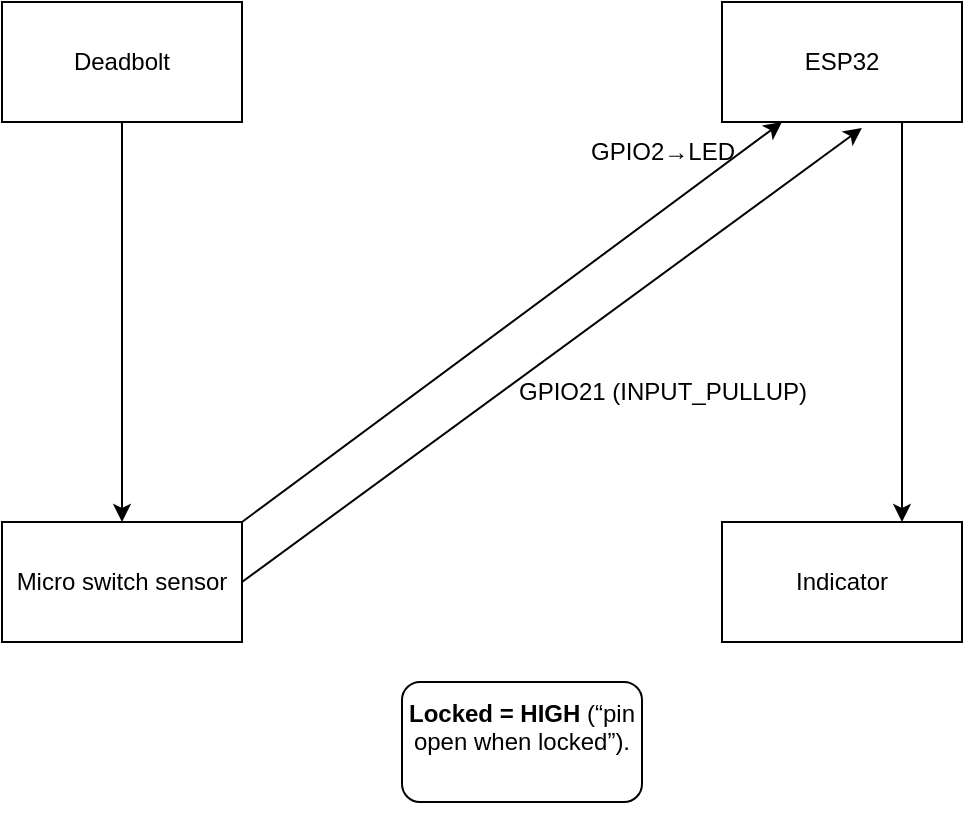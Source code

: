 <mxfile version="28.1.0">
  <diagram name="‫עמוד-1‬" id="IZYWArRHFjgR5t-6buuI">
    <mxGraphModel dx="1665" dy="777" grid="1" gridSize="10" guides="1" tooltips="1" connect="1" arrows="1" fold="1" page="1" pageScale="1" pageWidth="827" pageHeight="1169" math="0" shadow="0">
      <root>
        <mxCell id="0" />
        <mxCell id="1" parent="0" />
        <mxCell id="BVSIak_zL7ex7Kg4MeXP-1" value="Deadbolt" style="rounded=0;whiteSpace=wrap;html=1;" vertex="1" parent="1">
          <mxGeometry x="120" y="100" width="120" height="60" as="geometry" />
        </mxCell>
        <mxCell id="BVSIak_zL7ex7Kg4MeXP-2" value="Micro switch sensor" style="rounded=0;whiteSpace=wrap;html=1;" vertex="1" parent="1">
          <mxGeometry x="120" y="360" width="120" height="60" as="geometry" />
        </mxCell>
        <mxCell id="BVSIak_zL7ex7Kg4MeXP-3" value="ESP32" style="rounded=0;whiteSpace=wrap;html=1;" vertex="1" parent="1">
          <mxGeometry x="480" y="100" width="120" height="60" as="geometry" />
        </mxCell>
        <mxCell id="BVSIak_zL7ex7Kg4MeXP-4" value="Indicator" style="rounded=0;whiteSpace=wrap;html=1;" vertex="1" parent="1">
          <mxGeometry x="480" y="360" width="120" height="60" as="geometry" />
        </mxCell>
        <mxCell id="BVSIak_zL7ex7Kg4MeXP-5" value="" style="endArrow=classic;html=1;rounded=0;exitX=0.5;exitY=1;exitDx=0;exitDy=0;" edge="1" parent="1" source="BVSIak_zL7ex7Kg4MeXP-1" target="BVSIak_zL7ex7Kg4MeXP-2">
          <mxGeometry width="50" height="50" relative="1" as="geometry">
            <mxPoint x="390" y="330" as="sourcePoint" />
            <mxPoint x="440" y="280" as="targetPoint" />
          </mxGeometry>
        </mxCell>
        <mxCell id="BVSIak_zL7ex7Kg4MeXP-6" value="" style="endArrow=classic;html=1;rounded=0;entryX=0.25;entryY=1;entryDx=0;entryDy=0;exitX=1;exitY=0;exitDx=0;exitDy=0;" edge="1" parent="1" source="BVSIak_zL7ex7Kg4MeXP-2" target="BVSIak_zL7ex7Kg4MeXP-3">
          <mxGeometry width="50" height="50" relative="1" as="geometry">
            <mxPoint x="240" y="360" as="sourcePoint" />
            <mxPoint x="440" y="280" as="targetPoint" />
          </mxGeometry>
        </mxCell>
        <mxCell id="BVSIak_zL7ex7Kg4MeXP-9" value="GPIO2→LED" style="text;html=1;align=center;verticalAlign=middle;resizable=0;points=[];autosize=1;strokeColor=none;fillColor=none;" vertex="1" parent="1">
          <mxGeometry x="400" y="160" width="100" height="30" as="geometry" />
        </mxCell>
        <mxCell id="BVSIak_zL7ex7Kg4MeXP-11" value="" style="endArrow=classic;html=1;rounded=0;entryX=0.583;entryY=1.05;entryDx=0;entryDy=0;exitX=1;exitY=0.5;exitDx=0;exitDy=0;entryPerimeter=0;" edge="1" parent="1" source="BVSIak_zL7ex7Kg4MeXP-2" target="BVSIak_zL7ex7Kg4MeXP-3">
          <mxGeometry width="50" height="50" relative="1" as="geometry">
            <mxPoint x="240" y="400" as="sourcePoint" />
            <mxPoint x="510" y="200" as="targetPoint" />
          </mxGeometry>
        </mxCell>
        <mxCell id="BVSIak_zL7ex7Kg4MeXP-12" value="GPIO21 (INPUT_PULLUP)" style="text;html=1;align=center;verticalAlign=middle;resizable=0;points=[];autosize=1;strokeColor=none;fillColor=none;" vertex="1" parent="1">
          <mxGeometry x="365" y="280" width="170" height="30" as="geometry" />
        </mxCell>
        <mxCell id="BVSIak_zL7ex7Kg4MeXP-13" value="" style="endArrow=classic;html=1;rounded=0;entryX=0.75;entryY=0;entryDx=0;entryDy=0;exitX=0.75;exitY=1;exitDx=0;exitDy=0;" edge="1" parent="1" source="BVSIak_zL7ex7Kg4MeXP-3" target="BVSIak_zL7ex7Kg4MeXP-4">
          <mxGeometry width="50" height="50" relative="1" as="geometry">
            <mxPoint x="570" y="230" as="sourcePoint" />
            <mxPoint x="440" y="280" as="targetPoint" />
          </mxGeometry>
        </mxCell>
        <mxCell id="BVSIak_zL7ex7Kg4MeXP-14" value="&#xa;&lt;strong data-end=&quot;1172&quot; data-start=&quot;1155&quot;&gt;Locked = HIGH&lt;/strong&gt; (“pin open when locked”).&#xa;&#xa;" style="rounded=1;whiteSpace=wrap;html=1;" vertex="1" parent="1">
          <mxGeometry x="320" y="440" width="120" height="60" as="geometry" />
        </mxCell>
      </root>
    </mxGraphModel>
  </diagram>
</mxfile>
